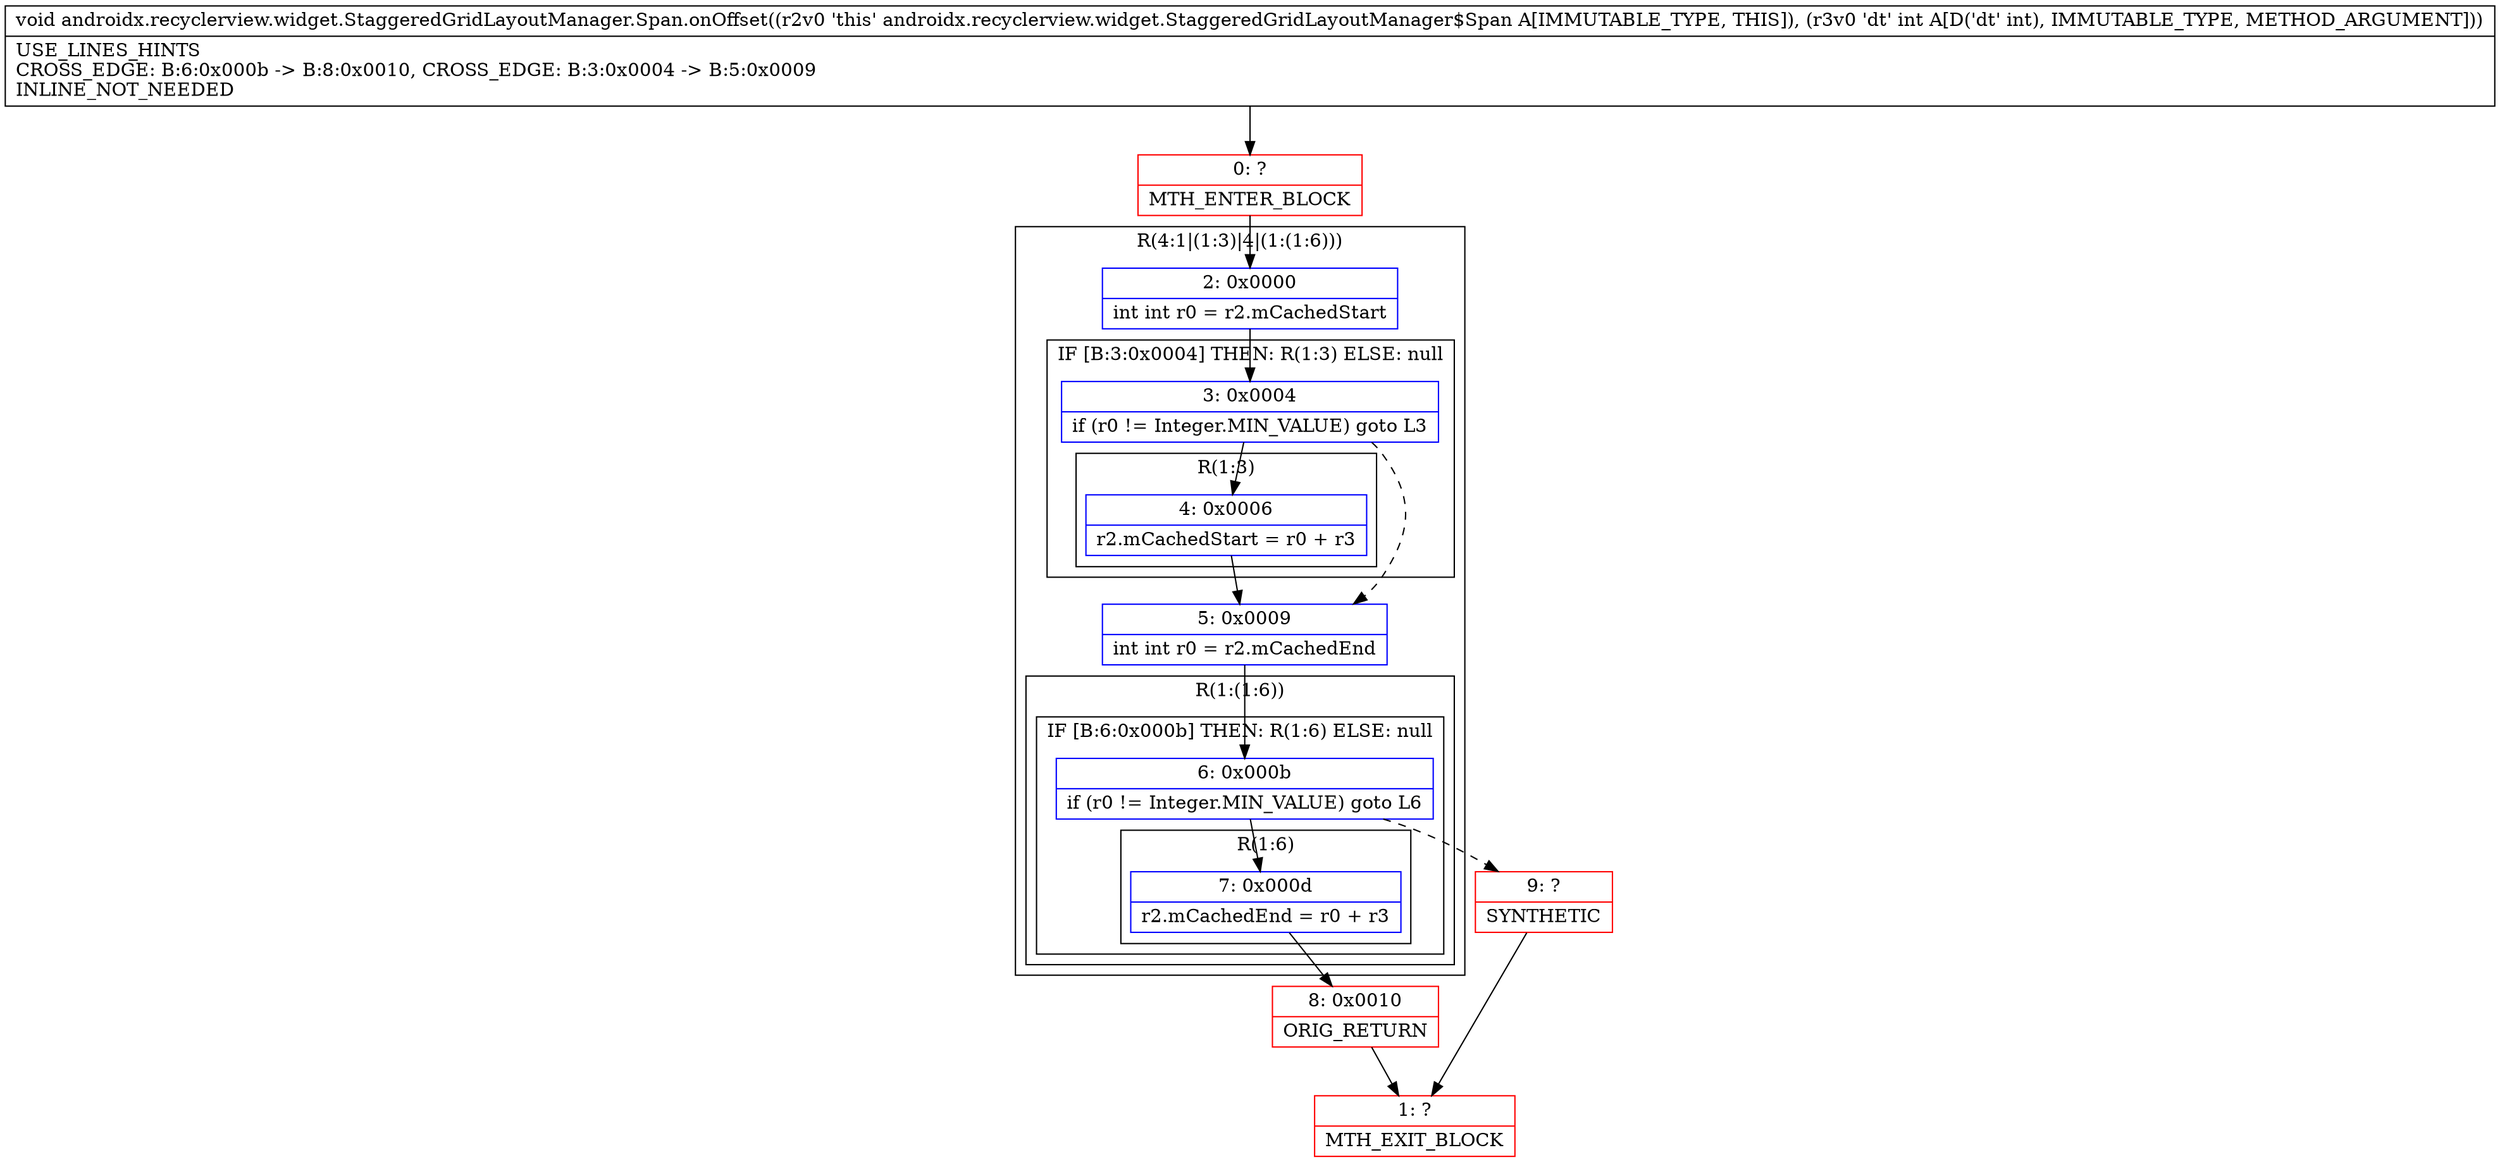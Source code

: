 digraph "CFG forandroidx.recyclerview.widget.StaggeredGridLayoutManager.Span.onOffset(I)V" {
subgraph cluster_Region_2083495028 {
label = "R(4:1|(1:3)|4|(1:(1:6)))";
node [shape=record,color=blue];
Node_2 [shape=record,label="{2\:\ 0x0000|int int r0 = r2.mCachedStart\l}"];
subgraph cluster_IfRegion_1471007092 {
label = "IF [B:3:0x0004] THEN: R(1:3) ELSE: null";
node [shape=record,color=blue];
Node_3 [shape=record,label="{3\:\ 0x0004|if (r0 != Integer.MIN_VALUE) goto L3\l}"];
subgraph cluster_Region_1873109635 {
label = "R(1:3)";
node [shape=record,color=blue];
Node_4 [shape=record,label="{4\:\ 0x0006|r2.mCachedStart = r0 + r3\l}"];
}
}
Node_5 [shape=record,label="{5\:\ 0x0009|int int r0 = r2.mCachedEnd\l}"];
subgraph cluster_Region_589004750 {
label = "R(1:(1:6))";
node [shape=record,color=blue];
subgraph cluster_IfRegion_427819222 {
label = "IF [B:6:0x000b] THEN: R(1:6) ELSE: null";
node [shape=record,color=blue];
Node_6 [shape=record,label="{6\:\ 0x000b|if (r0 != Integer.MIN_VALUE) goto L6\l}"];
subgraph cluster_Region_432862126 {
label = "R(1:6)";
node [shape=record,color=blue];
Node_7 [shape=record,label="{7\:\ 0x000d|r2.mCachedEnd = r0 + r3\l}"];
}
}
}
}
Node_0 [shape=record,color=red,label="{0\:\ ?|MTH_ENTER_BLOCK\l}"];
Node_8 [shape=record,color=red,label="{8\:\ 0x0010|ORIG_RETURN\l}"];
Node_1 [shape=record,color=red,label="{1\:\ ?|MTH_EXIT_BLOCK\l}"];
Node_9 [shape=record,color=red,label="{9\:\ ?|SYNTHETIC\l}"];
MethodNode[shape=record,label="{void androidx.recyclerview.widget.StaggeredGridLayoutManager.Span.onOffset((r2v0 'this' androidx.recyclerview.widget.StaggeredGridLayoutManager$Span A[IMMUTABLE_TYPE, THIS]), (r3v0 'dt' int A[D('dt' int), IMMUTABLE_TYPE, METHOD_ARGUMENT]))  | USE_LINES_HINTS\lCROSS_EDGE: B:6:0x000b \-\> B:8:0x0010, CROSS_EDGE: B:3:0x0004 \-\> B:5:0x0009\lINLINE_NOT_NEEDED\l}"];
MethodNode -> Node_0;Node_2 -> Node_3;
Node_3 -> Node_4;
Node_3 -> Node_5[style=dashed];
Node_4 -> Node_5;
Node_5 -> Node_6;
Node_6 -> Node_7;
Node_6 -> Node_9[style=dashed];
Node_7 -> Node_8;
Node_0 -> Node_2;
Node_8 -> Node_1;
Node_9 -> Node_1;
}

